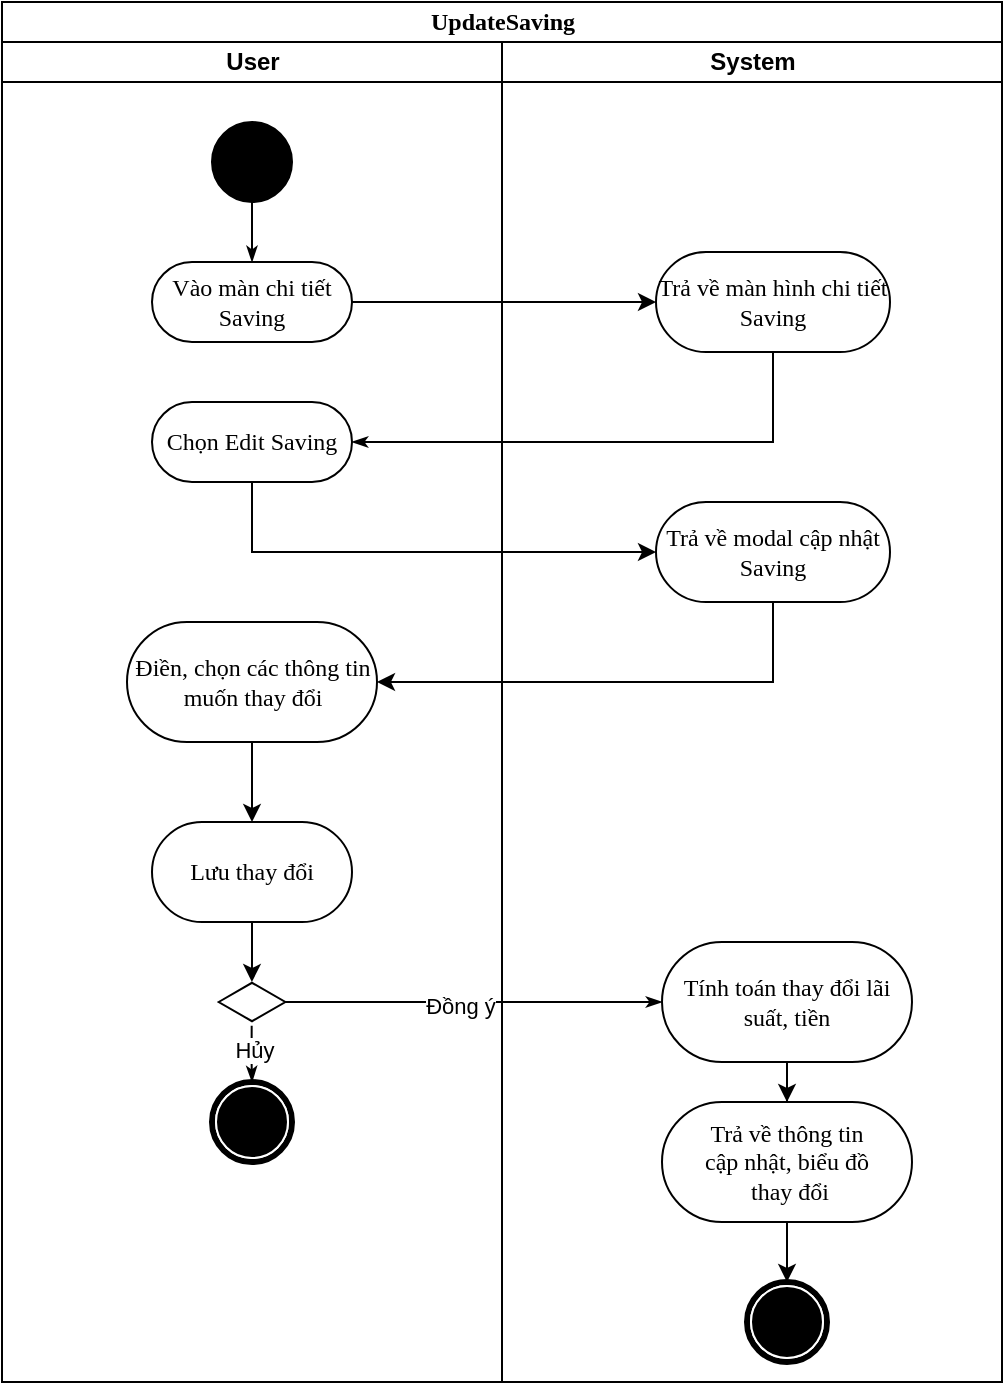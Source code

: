 <mxfile version="24.5.4" type="device">
  <diagram name="Page-1" id="0783ab3e-0a74-02c8-0abd-f7b4e66b4bec">
    <mxGraphModel dx="1034" dy="446" grid="1" gridSize="10" guides="1" tooltips="1" connect="1" arrows="1" fold="1" page="1" pageScale="1" pageWidth="850" pageHeight="1100" background="none" math="0" shadow="0">
      <root>
        <mxCell id="0" />
        <mxCell id="1" parent="0" />
        <mxCell id="1c1d494c118603dd-1" value="UpdateSaving" style="swimlane;html=1;childLayout=stackLayout;startSize=20;rounded=0;shadow=0;comic=0;labelBackgroundColor=none;strokeWidth=1;fontFamily=Verdana;fontSize=12;align=center;" parent="1" vertex="1">
          <mxGeometry x="40" y="10" width="500" height="690" as="geometry" />
        </mxCell>
        <mxCell id="1c1d494c118603dd-2" value="User" style="swimlane;html=1;startSize=20;" parent="1c1d494c118603dd-1" vertex="1">
          <mxGeometry y="20" width="250" height="670" as="geometry" />
        </mxCell>
        <mxCell id="60571a20871a0731-4" value="" style="ellipse;whiteSpace=wrap;html=1;rounded=0;shadow=0;comic=0;labelBackgroundColor=none;strokeWidth=1;fillColor=#000000;fontFamily=Verdana;fontSize=12;align=center;" parent="1c1d494c118603dd-2" vertex="1">
          <mxGeometry x="105" y="40" width="40" height="40" as="geometry" />
        </mxCell>
        <mxCell id="60571a20871a0731-8" value="Vào màn chi tiết Saving" style="rounded=1;whiteSpace=wrap;html=1;shadow=0;comic=0;labelBackgroundColor=none;strokeWidth=1;fontFamily=Verdana;fontSize=12;align=center;arcSize=50;" parent="1c1d494c118603dd-2" vertex="1">
          <mxGeometry x="75" y="110" width="100" height="40" as="geometry" />
        </mxCell>
        <mxCell id="1c1d494c118603dd-27" style="edgeStyle=orthogonalEdgeStyle;rounded=0;html=1;labelBackgroundColor=none;startArrow=none;startFill=0;startSize=5;endArrow=classicThin;endFill=1;endSize=5;jettySize=auto;orthogonalLoop=1;strokeWidth=1;fontFamily=Verdana;fontSize=12" parent="1c1d494c118603dd-2" source="60571a20871a0731-4" target="60571a20871a0731-8" edge="1">
          <mxGeometry relative="1" as="geometry" />
        </mxCell>
        <mxCell id="vGrhfay83PMNT0lQg7Gq-17" value="Chọn Edit Saving" style="rounded=1;whiteSpace=wrap;html=1;shadow=0;comic=0;labelBackgroundColor=none;strokeWidth=1;fontFamily=Verdana;fontSize=12;align=center;arcSize=50;" parent="1c1d494c118603dd-2" vertex="1">
          <mxGeometry x="75" y="180" width="100" height="40" as="geometry" />
        </mxCell>
        <mxCell id="xMarev08O345_ZT55aOa-13" style="edgeStyle=orthogonalEdgeStyle;rounded=0;orthogonalLoop=1;jettySize=auto;html=1;" edge="1" parent="1c1d494c118603dd-2" source="xMarev08O345_ZT55aOa-4" target="xMarev08O345_ZT55aOa-12">
          <mxGeometry relative="1" as="geometry" />
        </mxCell>
        <mxCell id="xMarev08O345_ZT55aOa-4" value="Điền, chọn các thông tin muốn thay đổi" style="rounded=1;whiteSpace=wrap;html=1;shadow=0;comic=0;labelBackgroundColor=none;strokeWidth=1;fontFamily=Verdana;fontSize=12;align=center;arcSize=50;" vertex="1" parent="1c1d494c118603dd-2">
          <mxGeometry x="62.5" y="290" width="125" height="60" as="geometry" />
        </mxCell>
        <mxCell id="xMarev08O345_ZT55aOa-6" value="" style="html=1;whiteSpace=wrap;aspect=fixed;shape=isoRectangle;" vertex="1" parent="1c1d494c118603dd-2">
          <mxGeometry x="108.34" y="470" width="33.33" height="20" as="geometry" />
        </mxCell>
        <mxCell id="xMarev08O345_ZT55aOa-9" style="edgeStyle=orthogonalEdgeStyle;rounded=0;html=1;labelBackgroundColor=none;startArrow=none;startFill=0;startSize=5;endArrow=classicThin;endFill=1;endSize=5;jettySize=auto;orthogonalLoop=1;strokeWidth=1;fontFamily=Verdana;fontSize=12;exitX=0.495;exitY=1.093;exitDx=0;exitDy=0;exitPerimeter=0;" edge="1" parent="1c1d494c118603dd-2" source="xMarev08O345_ZT55aOa-6" target="xMarev08O345_ZT55aOa-11">
          <mxGeometry relative="1" as="geometry">
            <Array as="points" />
            <mxPoint x="127" y="432" as="sourcePoint" />
            <mxPoint x="127" y="460" as="targetPoint" />
          </mxGeometry>
        </mxCell>
        <mxCell id="xMarev08O345_ZT55aOa-10" value="Hủy" style="edgeLabel;html=1;align=center;verticalAlign=middle;resizable=0;points=[];" vertex="1" connectable="0" parent="xMarev08O345_ZT55aOa-9">
          <mxGeometry x="-0.18" y="1" relative="1" as="geometry">
            <mxPoint as="offset" />
          </mxGeometry>
        </mxCell>
        <mxCell id="xMarev08O345_ZT55aOa-11" value="" style="shape=mxgraph.bpmn.shape;html=1;verticalLabelPosition=bottom;labelBackgroundColor=#ffffff;verticalAlign=top;perimeter=ellipsePerimeter;outline=end;symbol=terminate;rounded=0;shadow=0;comic=0;strokeWidth=1;fontFamily=Verdana;fontSize=12;align=center;" vertex="1" parent="1c1d494c118603dd-2">
          <mxGeometry x="105" y="520" width="40" height="40" as="geometry" />
        </mxCell>
        <mxCell id="xMarev08O345_ZT55aOa-14" style="edgeStyle=orthogonalEdgeStyle;rounded=0;orthogonalLoop=1;jettySize=auto;html=1;" edge="1" parent="1c1d494c118603dd-2" source="xMarev08O345_ZT55aOa-12" target="xMarev08O345_ZT55aOa-6">
          <mxGeometry relative="1" as="geometry" />
        </mxCell>
        <mxCell id="xMarev08O345_ZT55aOa-12" value="Lưu thay đổi" style="rounded=1;whiteSpace=wrap;html=1;shadow=0;comic=0;labelBackgroundColor=none;strokeWidth=1;fontFamily=Verdana;fontSize=12;align=center;arcSize=50;" vertex="1" parent="1c1d494c118603dd-2">
          <mxGeometry x="75" y="390" width="100" height="50" as="geometry" />
        </mxCell>
        <mxCell id="vGrhfay83PMNT0lQg7Gq-18" style="edgeStyle=orthogonalEdgeStyle;rounded=0;html=1;labelBackgroundColor=none;startArrow=none;startFill=0;startSize=5;endArrow=classicThin;endFill=1;endSize=5;jettySize=auto;orthogonalLoop=1;strokeWidth=1;fontFamily=Verdana;fontSize=12;" parent="1c1d494c118603dd-1" source="vGrhfay83PMNT0lQg7Gq-16" target="vGrhfay83PMNT0lQg7Gq-17" edge="1">
          <mxGeometry relative="1" as="geometry">
            <Array as="points">
              <mxPoint x="386" y="220" />
            </Array>
            <mxPoint x="337" y="270" as="sourcePoint" />
          </mxGeometry>
        </mxCell>
        <mxCell id="xMarev08O345_ZT55aOa-1" style="edgeStyle=orthogonalEdgeStyle;rounded=0;orthogonalLoop=1;jettySize=auto;html=1;" edge="1" parent="1c1d494c118603dd-1" source="60571a20871a0731-8" target="vGrhfay83PMNT0lQg7Gq-16">
          <mxGeometry relative="1" as="geometry" />
        </mxCell>
        <mxCell id="xMarev08O345_ZT55aOa-3" style="edgeStyle=orthogonalEdgeStyle;rounded=0;orthogonalLoop=1;jettySize=auto;html=1;entryX=0;entryY=0.5;entryDx=0;entryDy=0;" edge="1" parent="1c1d494c118603dd-1" source="vGrhfay83PMNT0lQg7Gq-17" target="xMarev08O345_ZT55aOa-2">
          <mxGeometry relative="1" as="geometry">
            <Array as="points">
              <mxPoint x="125" y="275" />
            </Array>
          </mxGeometry>
        </mxCell>
        <mxCell id="xMarev08O345_ZT55aOa-5" style="edgeStyle=orthogonalEdgeStyle;rounded=0;orthogonalLoop=1;jettySize=auto;html=1;" edge="1" parent="1c1d494c118603dd-1" source="xMarev08O345_ZT55aOa-2" target="xMarev08O345_ZT55aOa-4">
          <mxGeometry relative="1" as="geometry">
            <Array as="points">
              <mxPoint x="386" y="340" />
            </Array>
          </mxGeometry>
        </mxCell>
        <mxCell id="xMarev08O345_ZT55aOa-7" style="edgeStyle=orthogonalEdgeStyle;rounded=0;html=1;labelBackgroundColor=none;startArrow=none;startFill=0;startSize=5;endArrow=classicThin;endFill=1;endSize=5;jettySize=auto;orthogonalLoop=1;strokeWidth=1;fontFamily=Verdana;fontSize=12" edge="1" parent="1c1d494c118603dd-1" source="xMarev08O345_ZT55aOa-6" target="vGrhfay83PMNT0lQg7Gq-23">
          <mxGeometry relative="1" as="geometry">
            <Array as="points" />
            <mxPoint x="147.5" y="499.41" as="sourcePoint" />
            <mxPoint x="332.5" y="500" as="targetPoint" />
          </mxGeometry>
        </mxCell>
        <mxCell id="xMarev08O345_ZT55aOa-8" value="Đồng ý" style="edgeLabel;html=1;align=center;verticalAlign=middle;resizable=0;points=[];" vertex="1" connectable="0" parent="xMarev08O345_ZT55aOa-7">
          <mxGeometry x="-0.074" y="-2" relative="1" as="geometry">
            <mxPoint as="offset" />
          </mxGeometry>
        </mxCell>
        <mxCell id="1c1d494c118603dd-3" value="System" style="swimlane;html=1;startSize=20;" parent="1c1d494c118603dd-1" vertex="1">
          <mxGeometry x="250" y="20" width="250" height="670" as="geometry" />
        </mxCell>
        <mxCell id="vGrhfay83PMNT0lQg7Gq-16" value="Trả về màn hình chi tiết Saving" style="rounded=1;whiteSpace=wrap;html=1;shadow=0;comic=0;labelBackgroundColor=none;strokeWidth=1;fontFamily=Verdana;fontSize=12;align=center;arcSize=50;" parent="1c1d494c118603dd-3" vertex="1">
          <mxGeometry x="77" y="105" width="117" height="50" as="geometry" />
        </mxCell>
        <mxCell id="xMarev08O345_ZT55aOa-16" style="edgeStyle=orthogonalEdgeStyle;rounded=0;orthogonalLoop=1;jettySize=auto;html=1;" edge="1" parent="1c1d494c118603dd-3" source="vGrhfay83PMNT0lQg7Gq-23" target="xMarev08O345_ZT55aOa-15">
          <mxGeometry relative="1" as="geometry" />
        </mxCell>
        <mxCell id="vGrhfay83PMNT0lQg7Gq-23" value="Tính toán thay đổi lãi suất, tiền" style="rounded=1;whiteSpace=wrap;html=1;shadow=0;comic=0;labelBackgroundColor=none;strokeWidth=1;fontFamily=Verdana;fontSize=12;align=center;arcSize=50;" parent="1c1d494c118603dd-3" vertex="1">
          <mxGeometry x="80" y="450" width="125" height="60" as="geometry" />
        </mxCell>
        <mxCell id="xMarev08O345_ZT55aOa-2" value="Trả về modal cập nhật Saving" style="rounded=1;whiteSpace=wrap;html=1;shadow=0;comic=0;labelBackgroundColor=none;strokeWidth=1;fontFamily=Verdana;fontSize=12;align=center;arcSize=50;" vertex="1" parent="1c1d494c118603dd-3">
          <mxGeometry x="77" y="230" width="117" height="50" as="geometry" />
        </mxCell>
        <mxCell id="xMarev08O345_ZT55aOa-18" style="edgeStyle=orthogonalEdgeStyle;rounded=0;orthogonalLoop=1;jettySize=auto;html=1;" edge="1" parent="1c1d494c118603dd-3" source="xMarev08O345_ZT55aOa-15" target="xMarev08O345_ZT55aOa-17">
          <mxGeometry relative="1" as="geometry" />
        </mxCell>
        <mxCell id="xMarev08O345_ZT55aOa-15" value="Trả về thông tin &lt;br&gt;cập nhật, biểu đồ&lt;br&gt;&amp;nbsp;thay đổi" style="rounded=1;whiteSpace=wrap;html=1;shadow=0;comic=0;labelBackgroundColor=none;strokeWidth=1;fontFamily=Verdana;fontSize=12;align=center;arcSize=50;" vertex="1" parent="1c1d494c118603dd-3">
          <mxGeometry x="80" y="530" width="125" height="60" as="geometry" />
        </mxCell>
        <mxCell id="xMarev08O345_ZT55aOa-17" value="" style="shape=mxgraph.bpmn.shape;html=1;verticalLabelPosition=bottom;labelBackgroundColor=#ffffff;verticalAlign=top;perimeter=ellipsePerimeter;outline=end;symbol=terminate;rounded=0;shadow=0;comic=0;strokeWidth=1;fontFamily=Verdana;fontSize=12;align=center;" vertex="1" parent="1c1d494c118603dd-3">
          <mxGeometry x="122.5" y="620" width="40" height="40" as="geometry" />
        </mxCell>
      </root>
    </mxGraphModel>
  </diagram>
</mxfile>
